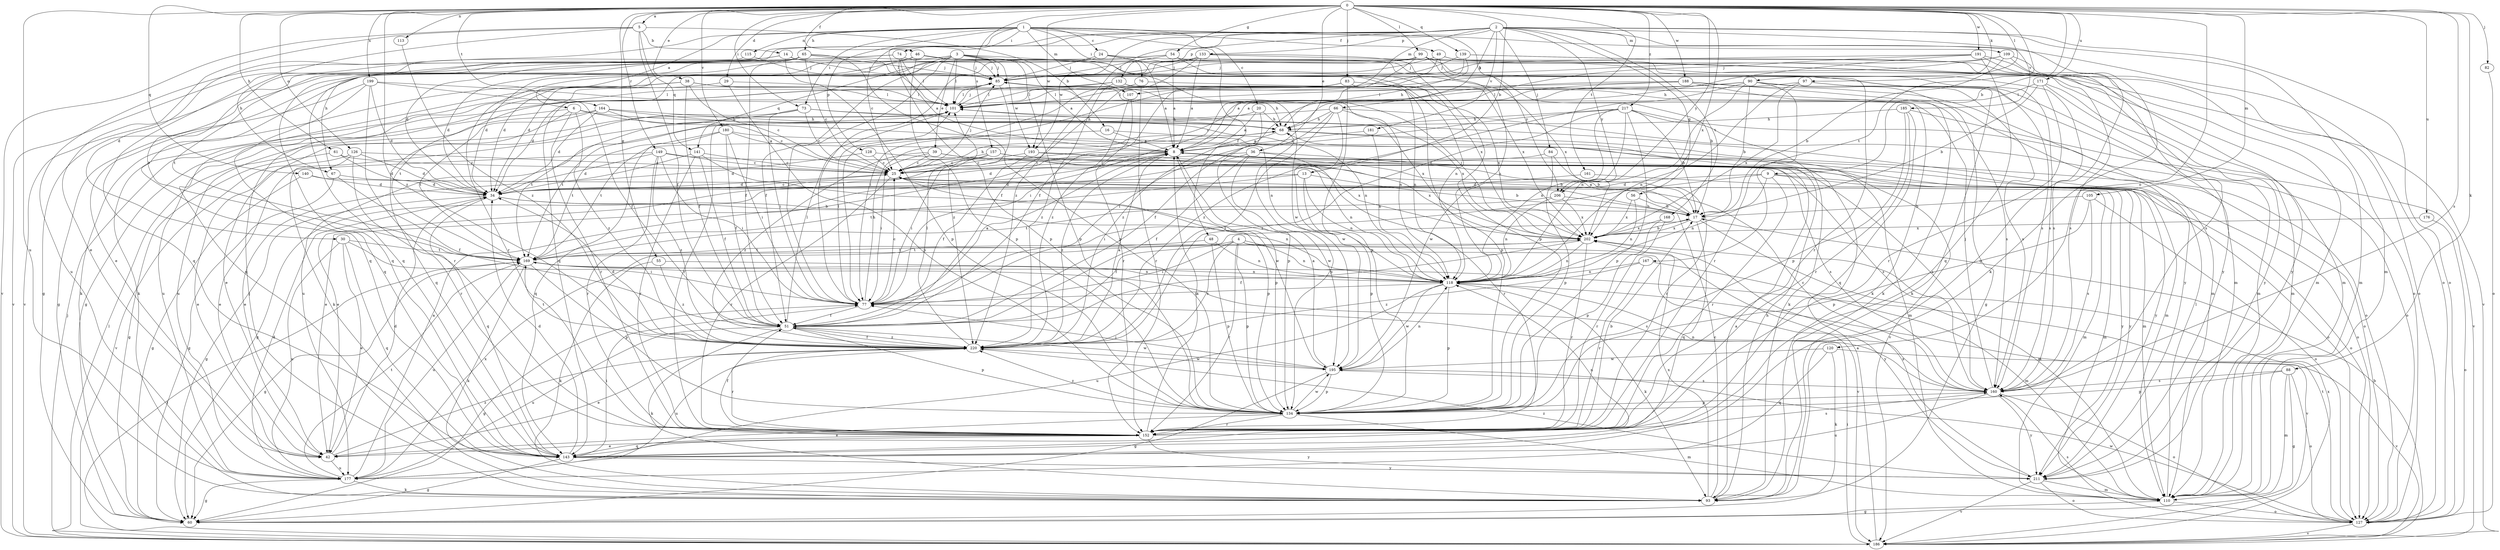strict digraph  {
0;
1;
2;
3;
4;
5;
6;
8;
9;
13;
14;
16;
17;
20;
24;
25;
29;
30;
34;
36;
38;
39;
42;
46;
48;
49;
51;
54;
55;
56;
60;
61;
65;
66;
67;
68;
73;
74;
76;
77;
82;
83;
84;
85;
88;
90;
93;
97;
99;
101;
105;
107;
109;
110;
113;
115;
118;
120;
126;
127;
128;
132;
133;
134;
139;
140;
141;
143;
149;
152;
157;
160;
161;
164;
167;
168;
169;
171;
176;
177;
180;
181;
185;
186;
188;
191;
193;
195;
199;
202;
206;
211;
217;
220;
0 -> 5  [label=a];
0 -> 9  [label=b];
0 -> 13  [label=b];
0 -> 29  [label=d];
0 -> 36  [label=e];
0 -> 38  [label=e];
0 -> 46  [label=f];
0 -> 54  [label=g];
0 -> 55  [label=g];
0 -> 61  [label=h];
0 -> 73  [label=i];
0 -> 82  [label=j];
0 -> 83  [label=j];
0 -> 88  [label=k];
0 -> 90  [label=k];
0 -> 97  [label=l];
0 -> 99  [label=l];
0 -> 105  [label=m];
0 -> 113  [label=n];
0 -> 120  [label=o];
0 -> 126  [label=o];
0 -> 139  [label=q];
0 -> 140  [label=q];
0 -> 149  [label=r];
0 -> 157  [label=s];
0 -> 160  [label=s];
0 -> 161  [label=t];
0 -> 164  [label=t];
0 -> 167  [label=t];
0 -> 171  [label=u];
0 -> 176  [label=u];
0 -> 177  [label=u];
0 -> 180  [label=v];
0 -> 188  [label=w];
0 -> 191  [label=w];
0 -> 193  [label=w];
0 -> 199  [label=x];
0 -> 202  [label=x];
0 -> 206  [label=y];
0 -> 217  [label=z];
0 -> 220  [label=z];
1 -> 6  [label=a];
1 -> 20  [label=c];
1 -> 24  [label=c];
1 -> 30  [label=d];
1 -> 48  [label=f];
1 -> 49  [label=f];
1 -> 65  [label=h];
1 -> 73  [label=i];
1 -> 74  [label=i];
1 -> 76  [label=i];
1 -> 101  [label=l];
1 -> 107  [label=m];
1 -> 115  [label=n];
1 -> 127  [label=o];
1 -> 128  [label=p];
1 -> 206  [label=y];
2 -> 25  [label=c];
2 -> 34  [label=d];
2 -> 56  [label=g];
2 -> 66  [label=h];
2 -> 67  [label=h];
2 -> 84  [label=j];
2 -> 93  [label=k];
2 -> 107  [label=m];
2 -> 109  [label=m];
2 -> 110  [label=m];
2 -> 127  [label=o];
2 -> 132  [label=p];
2 -> 133  [label=p];
2 -> 168  [label=t];
2 -> 181  [label=v];
2 -> 185  [label=v];
2 -> 193  [label=w];
2 -> 206  [label=y];
2 -> 220  [label=z];
3 -> 8  [label=a];
3 -> 39  [label=e];
3 -> 51  [label=f];
3 -> 60  [label=g];
3 -> 77  [label=i];
3 -> 85  [label=j];
3 -> 101  [label=l];
3 -> 134  [label=p];
3 -> 141  [label=q];
3 -> 193  [label=w];
3 -> 195  [label=w];
4 -> 77  [label=i];
4 -> 118  [label=n];
4 -> 134  [label=p];
4 -> 152  [label=r];
4 -> 169  [label=t];
4 -> 186  [label=v];
4 -> 211  [label=y];
4 -> 220  [label=z];
5 -> 14  [label=b];
5 -> 16  [label=b];
5 -> 42  [label=e];
5 -> 51  [label=f];
5 -> 67  [label=h];
5 -> 141  [label=q];
5 -> 186  [label=v];
6 -> 68  [label=h];
6 -> 118  [label=n];
6 -> 143  [label=q];
6 -> 152  [label=r];
6 -> 177  [label=u];
6 -> 220  [label=z];
8 -> 25  [label=c];
8 -> 34  [label=d];
8 -> 42  [label=e];
8 -> 110  [label=m];
8 -> 127  [label=o];
8 -> 134  [label=p];
8 -> 202  [label=x];
8 -> 220  [label=z];
9 -> 34  [label=d];
9 -> 77  [label=i];
9 -> 118  [label=n];
9 -> 127  [label=o];
9 -> 152  [label=r];
9 -> 211  [label=y];
13 -> 17  [label=b];
13 -> 34  [label=d];
13 -> 118  [label=n];
13 -> 134  [label=p];
13 -> 169  [label=t];
14 -> 85  [label=j];
14 -> 134  [label=p];
14 -> 143  [label=q];
14 -> 169  [label=t];
14 -> 202  [label=x];
16 -> 8  [label=a];
16 -> 110  [label=m];
16 -> 169  [label=t];
17 -> 8  [label=a];
17 -> 51  [label=f];
17 -> 110  [label=m];
17 -> 143  [label=q];
17 -> 202  [label=x];
20 -> 8  [label=a];
20 -> 68  [label=h];
20 -> 134  [label=p];
20 -> 152  [label=r];
24 -> 8  [label=a];
24 -> 34  [label=d];
24 -> 85  [label=j];
24 -> 118  [label=n];
24 -> 160  [label=s];
25 -> 34  [label=d];
25 -> 68  [label=h];
25 -> 85  [label=j];
25 -> 110  [label=m];
25 -> 134  [label=p];
25 -> 152  [label=r];
29 -> 93  [label=k];
29 -> 101  [label=l];
29 -> 134  [label=p];
30 -> 42  [label=e];
30 -> 77  [label=i];
30 -> 143  [label=q];
30 -> 169  [label=t];
30 -> 177  [label=u];
34 -> 17  [label=b];
34 -> 25  [label=c];
34 -> 60  [label=g];
34 -> 118  [label=n];
34 -> 143  [label=q];
36 -> 17  [label=b];
36 -> 25  [label=c];
36 -> 51  [label=f];
36 -> 60  [label=g];
36 -> 152  [label=r];
36 -> 195  [label=w];
38 -> 25  [label=c];
38 -> 51  [label=f];
38 -> 68  [label=h];
38 -> 93  [label=k];
38 -> 101  [label=l];
38 -> 143  [label=q];
39 -> 25  [label=c];
39 -> 77  [label=i];
39 -> 160  [label=s];
39 -> 211  [label=y];
39 -> 220  [label=z];
42 -> 34  [label=d];
42 -> 177  [label=u];
42 -> 220  [label=z];
46 -> 85  [label=j];
46 -> 134  [label=p];
46 -> 143  [label=q];
46 -> 152  [label=r];
46 -> 211  [label=y];
48 -> 118  [label=n];
48 -> 134  [label=p];
48 -> 169  [label=t];
49 -> 17  [label=b];
49 -> 77  [label=i];
49 -> 85  [label=j];
49 -> 110  [label=m];
49 -> 143  [label=q];
49 -> 160  [label=s];
51 -> 93  [label=k];
51 -> 101  [label=l];
51 -> 134  [label=p];
51 -> 177  [label=u];
51 -> 195  [label=w];
51 -> 220  [label=z];
54 -> 8  [label=a];
54 -> 34  [label=d];
54 -> 77  [label=i];
54 -> 85  [label=j];
54 -> 110  [label=m];
54 -> 160  [label=s];
54 -> 202  [label=x];
55 -> 93  [label=k];
55 -> 118  [label=n];
55 -> 220  [label=z];
56 -> 17  [label=b];
56 -> 118  [label=n];
56 -> 202  [label=x];
61 -> 25  [label=c];
61 -> 34  [label=d];
61 -> 60  [label=g];
65 -> 25  [label=c];
65 -> 51  [label=f];
65 -> 85  [label=j];
65 -> 134  [label=p];
65 -> 143  [label=q];
65 -> 169  [label=t];
65 -> 186  [label=v];
65 -> 202  [label=x];
66 -> 51  [label=f];
66 -> 68  [label=h];
66 -> 127  [label=o];
66 -> 177  [label=u];
66 -> 195  [label=w];
66 -> 202  [label=x];
66 -> 220  [label=z];
67 -> 34  [label=d];
67 -> 51  [label=f];
67 -> 60  [label=g];
68 -> 8  [label=a];
68 -> 127  [label=o];
68 -> 134  [label=p];
68 -> 186  [label=v];
73 -> 25  [label=c];
73 -> 42  [label=e];
73 -> 68  [label=h];
73 -> 77  [label=i];
73 -> 169  [label=t];
73 -> 202  [label=x];
74 -> 8  [label=a];
74 -> 85  [label=j];
74 -> 101  [label=l];
74 -> 134  [label=p];
74 -> 143  [label=q];
74 -> 186  [label=v];
76 -> 101  [label=l];
76 -> 152  [label=r];
76 -> 160  [label=s];
77 -> 8  [label=a];
77 -> 25  [label=c];
77 -> 51  [label=f];
77 -> 60  [label=g];
77 -> 68  [label=h];
77 -> 101  [label=l];
82 -> 127  [label=o];
83 -> 34  [label=d];
83 -> 60  [label=g];
83 -> 101  [label=l];
83 -> 118  [label=n];
83 -> 134  [label=p];
83 -> 202  [label=x];
84 -> 25  [label=c];
84 -> 134  [label=p];
84 -> 152  [label=r];
85 -> 101  [label=l];
85 -> 118  [label=n];
85 -> 220  [label=z];
88 -> 60  [label=g];
88 -> 110  [label=m];
88 -> 127  [label=o];
88 -> 134  [label=p];
88 -> 160  [label=s];
90 -> 17  [label=b];
90 -> 25  [label=c];
90 -> 60  [label=g];
90 -> 101  [label=l];
90 -> 118  [label=n];
90 -> 152  [label=r];
90 -> 160  [label=s];
90 -> 220  [label=z];
93 -> 8  [label=a];
93 -> 25  [label=c];
93 -> 68  [label=h];
93 -> 85  [label=j];
93 -> 202  [label=x];
97 -> 93  [label=k];
97 -> 101  [label=l];
97 -> 110  [label=m];
97 -> 118  [label=n];
97 -> 202  [label=x];
99 -> 8  [label=a];
99 -> 34  [label=d];
99 -> 42  [label=e];
99 -> 85  [label=j];
99 -> 118  [label=n];
99 -> 127  [label=o];
99 -> 152  [label=r];
99 -> 160  [label=s];
101 -> 68  [label=h];
101 -> 85  [label=j];
101 -> 93  [label=k];
101 -> 169  [label=t];
105 -> 17  [label=b];
105 -> 127  [label=o];
105 -> 134  [label=p];
105 -> 160  [label=s];
107 -> 152  [label=r];
107 -> 220  [label=z];
109 -> 17  [label=b];
109 -> 77  [label=i];
109 -> 85  [label=j];
109 -> 127  [label=o];
109 -> 143  [label=q];
110 -> 60  [label=g];
110 -> 101  [label=l];
110 -> 127  [label=o];
113 -> 220  [label=z];
115 -> 85  [label=j];
115 -> 177  [label=u];
118 -> 77  [label=i];
118 -> 93  [label=k];
118 -> 134  [label=p];
118 -> 177  [label=u];
118 -> 186  [label=v];
118 -> 195  [label=w];
120 -> 93  [label=k];
120 -> 143  [label=q];
120 -> 186  [label=v];
120 -> 195  [label=w];
126 -> 25  [label=c];
126 -> 34  [label=d];
126 -> 42  [label=e];
126 -> 152  [label=r];
126 -> 186  [label=v];
127 -> 160  [label=s];
127 -> 169  [label=t];
127 -> 186  [label=v];
127 -> 195  [label=w];
128 -> 25  [label=c];
128 -> 34  [label=d];
128 -> 202  [label=x];
132 -> 93  [label=k];
132 -> 101  [label=l];
132 -> 134  [label=p];
132 -> 169  [label=t];
132 -> 220  [label=z];
133 -> 8  [label=a];
133 -> 34  [label=d];
133 -> 51  [label=f];
133 -> 85  [label=j];
133 -> 134  [label=p];
133 -> 186  [label=v];
134 -> 42  [label=e];
134 -> 110  [label=m];
134 -> 152  [label=r];
134 -> 195  [label=w];
134 -> 220  [label=z];
139 -> 51  [label=f];
139 -> 68  [label=h];
139 -> 85  [label=j];
139 -> 110  [label=m];
139 -> 211  [label=y];
140 -> 34  [label=d];
140 -> 60  [label=g];
140 -> 110  [label=m];
141 -> 25  [label=c];
141 -> 42  [label=e];
141 -> 51  [label=f];
141 -> 152  [label=r];
141 -> 195  [label=w];
143 -> 34  [label=d];
143 -> 60  [label=g];
143 -> 77  [label=i];
143 -> 118  [label=n];
143 -> 211  [label=y];
149 -> 25  [label=c];
149 -> 34  [label=d];
149 -> 42  [label=e];
149 -> 77  [label=i];
149 -> 152  [label=r];
149 -> 160  [label=s];
149 -> 220  [label=z];
152 -> 8  [label=a];
152 -> 17  [label=b];
152 -> 42  [label=e];
152 -> 51  [label=f];
152 -> 143  [label=q];
152 -> 160  [label=s];
152 -> 211  [label=y];
157 -> 25  [label=c];
157 -> 42  [label=e];
157 -> 77  [label=i];
157 -> 127  [label=o];
157 -> 160  [label=s];
160 -> 25  [label=c];
160 -> 85  [label=j];
160 -> 118  [label=n];
160 -> 127  [label=o];
160 -> 134  [label=p];
160 -> 177  [label=u];
160 -> 211  [label=y];
161 -> 34  [label=d];
161 -> 211  [label=y];
164 -> 25  [label=c];
164 -> 34  [label=d];
164 -> 68  [label=h];
164 -> 118  [label=n];
164 -> 169  [label=t];
164 -> 177  [label=u];
167 -> 110  [label=m];
167 -> 118  [label=n];
167 -> 152  [label=r];
167 -> 220  [label=z];
168 -> 134  [label=p];
168 -> 152  [label=r];
168 -> 202  [label=x];
169 -> 60  [label=g];
169 -> 93  [label=k];
169 -> 118  [label=n];
169 -> 134  [label=p];
169 -> 160  [label=s];
169 -> 177  [label=u];
171 -> 17  [label=b];
171 -> 101  [label=l];
171 -> 110  [label=m];
171 -> 152  [label=r];
171 -> 211  [label=y];
176 -> 127  [label=o];
176 -> 202  [label=x];
177 -> 8  [label=a];
177 -> 34  [label=d];
177 -> 60  [label=g];
177 -> 93  [label=k];
177 -> 169  [label=t];
177 -> 202  [label=x];
180 -> 8  [label=a];
180 -> 51  [label=f];
180 -> 77  [label=i];
180 -> 110  [label=m];
180 -> 143  [label=q];
180 -> 169  [label=t];
181 -> 8  [label=a];
181 -> 118  [label=n];
185 -> 68  [label=h];
185 -> 134  [label=p];
185 -> 143  [label=q];
185 -> 152  [label=r];
185 -> 186  [label=v];
186 -> 8  [label=a];
186 -> 17  [label=b];
186 -> 77  [label=i];
186 -> 85  [label=j];
186 -> 101  [label=l];
186 -> 169  [label=t];
186 -> 202  [label=x];
188 -> 77  [label=i];
188 -> 93  [label=k];
188 -> 101  [label=l];
188 -> 110  [label=m];
188 -> 211  [label=y];
188 -> 220  [label=z];
191 -> 8  [label=a];
191 -> 68  [label=h];
191 -> 85  [label=j];
191 -> 110  [label=m];
191 -> 143  [label=q];
191 -> 160  [label=s];
193 -> 17  [label=b];
193 -> 25  [label=c];
193 -> 51  [label=f];
193 -> 118  [label=n];
195 -> 8  [label=a];
195 -> 60  [label=g];
195 -> 77  [label=i];
195 -> 118  [label=n];
195 -> 134  [label=p];
195 -> 160  [label=s];
199 -> 34  [label=d];
199 -> 51  [label=f];
199 -> 60  [label=g];
199 -> 101  [label=l];
199 -> 143  [label=q];
199 -> 152  [label=r];
202 -> 17  [label=b];
202 -> 51  [label=f];
202 -> 85  [label=j];
202 -> 118  [label=n];
202 -> 152  [label=r];
202 -> 169  [label=t];
206 -> 17  [label=b];
206 -> 118  [label=n];
206 -> 169  [label=t];
206 -> 202  [label=x];
211 -> 110  [label=m];
211 -> 127  [label=o];
211 -> 186  [label=v];
211 -> 202  [label=x];
211 -> 220  [label=z];
217 -> 17  [label=b];
217 -> 68  [label=h];
217 -> 77  [label=i];
217 -> 93  [label=k];
217 -> 118  [label=n];
217 -> 127  [label=o];
217 -> 134  [label=p];
217 -> 195  [label=w];
217 -> 220  [label=z];
220 -> 8  [label=a];
220 -> 34  [label=d];
220 -> 42  [label=e];
220 -> 51  [label=f];
220 -> 101  [label=l];
220 -> 152  [label=r];
220 -> 169  [label=t];
220 -> 177  [label=u];
220 -> 195  [label=w];
}
